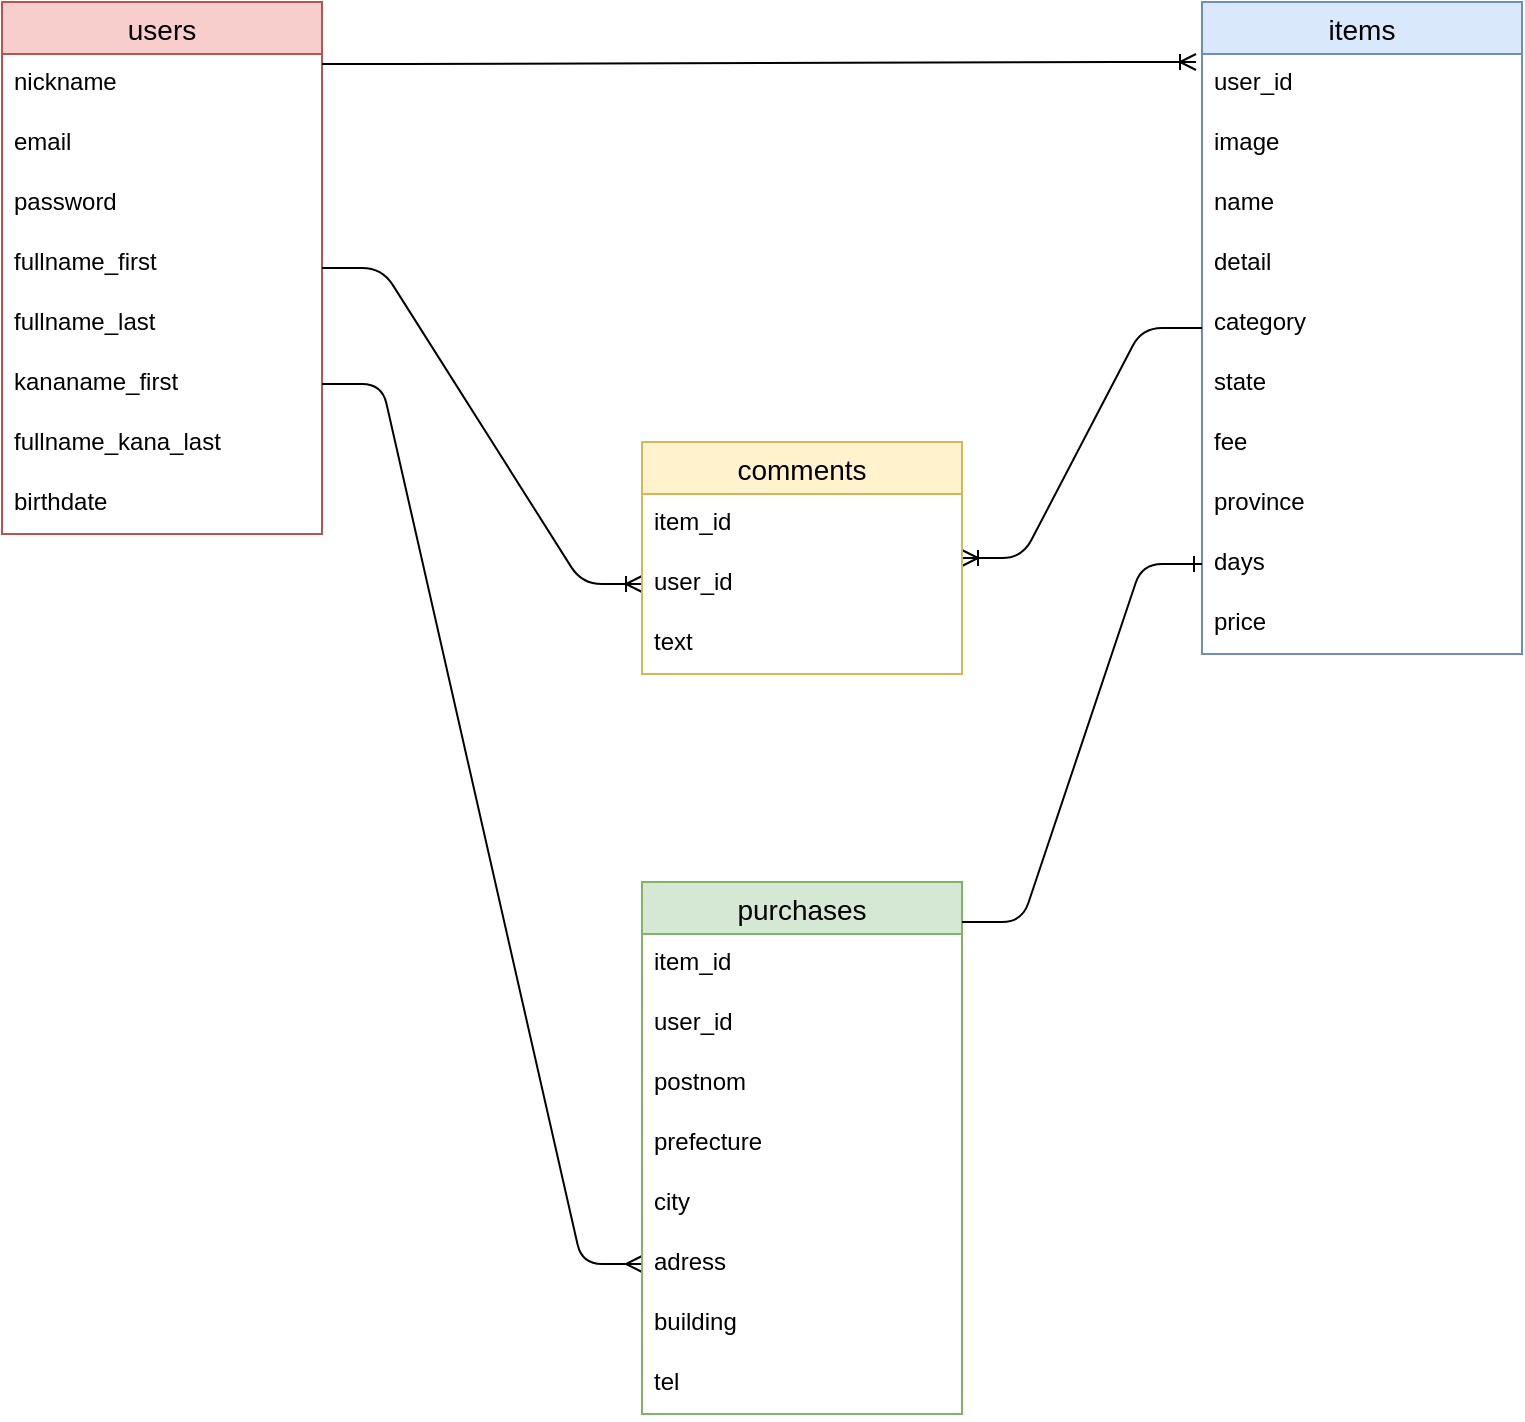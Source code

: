 <mxfile version="13.6.6" type="device"><diagram id="pYdl9xuv1Ufssa3k_8HJ" name="Page-1"><mxGraphModel dx="1127" dy="971" grid="1" gridSize="10" guides="1" tooltips="1" connect="1" arrows="1" fold="1" page="1" pageScale="1" pageWidth="827" pageHeight="1169" math="0" shadow="0"><root><mxCell id="0"/><mxCell id="1" parent="0"/><mxCell id="C-qEE81NguZUEMzG3DxP-15" value="users" style="swimlane;fontStyle=0;childLayout=stackLayout;horizontal=1;startSize=26;horizontalStack=0;resizeParent=1;resizeParentMax=0;resizeLast=0;collapsible=1;marginBottom=0;align=center;fontSize=14;fillColor=#f8cecc;strokeColor=#b85450;" parent="1" vertex="1"><mxGeometry x="40" y="40" width="160" height="266" as="geometry"/></mxCell><mxCell id="C-qEE81NguZUEMzG3DxP-16" value="nickname" style="text;strokeColor=none;fillColor=none;spacingLeft=4;spacingRight=4;overflow=hidden;rotatable=0;points=[[0,0.5],[1,0.5]];portConstraint=eastwest;fontSize=12;" parent="C-qEE81NguZUEMzG3DxP-15" vertex="1"><mxGeometry y="26" width="160" height="30" as="geometry"/></mxCell><mxCell id="C-qEE81NguZUEMzG3DxP-17" value="email" style="text;strokeColor=none;fillColor=none;spacingLeft=4;spacingRight=4;overflow=hidden;rotatable=0;points=[[0,0.5],[1,0.5]];portConstraint=eastwest;fontSize=12;" parent="C-qEE81NguZUEMzG3DxP-15" vertex="1"><mxGeometry y="56" width="160" height="30" as="geometry"/></mxCell><mxCell id="C-qEE81NguZUEMzG3DxP-18" value="password" style="text;strokeColor=none;fillColor=none;spacingLeft=4;spacingRight=4;overflow=hidden;rotatable=0;points=[[0,0.5],[1,0.5]];portConstraint=eastwest;fontSize=12;" parent="C-qEE81NguZUEMzG3DxP-15" vertex="1"><mxGeometry y="86" width="160" height="30" as="geometry"/></mxCell><mxCell id="C-qEE81NguZUEMzG3DxP-19" value="fullname_first" style="text;strokeColor=none;fillColor=none;spacingLeft=4;spacingRight=4;overflow=hidden;rotatable=0;points=[[0,0.5],[1,0.5]];portConstraint=eastwest;fontSize=12;" parent="C-qEE81NguZUEMzG3DxP-15" vertex="1"><mxGeometry y="116" width="160" height="30" as="geometry"/></mxCell><mxCell id="C-qEE81NguZUEMzG3DxP-21" value="fullname_last" style="text;strokeColor=none;fillColor=none;spacingLeft=4;spacingRight=4;overflow=hidden;rotatable=0;points=[[0,0.5],[1,0.5]];portConstraint=eastwest;fontSize=12;" parent="C-qEE81NguZUEMzG3DxP-15" vertex="1"><mxGeometry y="146" width="160" height="30" as="geometry"/></mxCell><mxCell id="C-qEE81NguZUEMzG3DxP-22" value="kananame_first" style="text;strokeColor=none;fillColor=none;spacingLeft=4;spacingRight=4;overflow=hidden;rotatable=0;points=[[0,0.5],[1,0.5]];portConstraint=eastwest;fontSize=12;" parent="C-qEE81NguZUEMzG3DxP-15" vertex="1"><mxGeometry y="176" width="160" height="30" as="geometry"/></mxCell><mxCell id="C-qEE81NguZUEMzG3DxP-23" value="fullname_kana_last" style="text;strokeColor=none;fillColor=none;spacingLeft=4;spacingRight=4;overflow=hidden;rotatable=0;points=[[0,0.5],[1,0.5]];portConstraint=eastwest;fontSize=12;" parent="C-qEE81NguZUEMzG3DxP-15" vertex="1"><mxGeometry y="206" width="160" height="30" as="geometry"/></mxCell><mxCell id="C-qEE81NguZUEMzG3DxP-24" value="birthdate" style="text;strokeColor=none;fillColor=none;spacingLeft=4;spacingRight=4;overflow=hidden;rotatable=0;points=[[0,0.5],[1,0.5]];portConstraint=eastwest;fontSize=12;" parent="C-qEE81NguZUEMzG3DxP-15" vertex="1"><mxGeometry y="236" width="160" height="30" as="geometry"/></mxCell><mxCell id="C-qEE81NguZUEMzG3DxP-25" value="items" style="swimlane;fontStyle=0;childLayout=stackLayout;horizontal=1;startSize=26;horizontalStack=0;resizeParent=1;resizeParentMax=0;resizeLast=0;collapsible=1;marginBottom=0;align=center;fontSize=14;fillColor=#dae8fc;strokeColor=#6c8ebf;" parent="1" vertex="1"><mxGeometry x="640" y="40" width="160" height="326" as="geometry"/></mxCell><mxCell id="C-qEE81NguZUEMzG3DxP-26" value="user_id" style="text;strokeColor=none;fillColor=none;spacingLeft=4;spacingRight=4;overflow=hidden;rotatable=0;points=[[0,0.5],[1,0.5]];portConstraint=eastwest;fontSize=12;" parent="C-qEE81NguZUEMzG3DxP-25" vertex="1"><mxGeometry y="26" width="160" height="30" as="geometry"/></mxCell><mxCell id="C-qEE81NguZUEMzG3DxP-27" value="image" style="text;strokeColor=none;fillColor=none;spacingLeft=4;spacingRight=4;overflow=hidden;rotatable=0;points=[[0,0.5],[1,0.5]];portConstraint=eastwest;fontSize=12;" parent="C-qEE81NguZUEMzG3DxP-25" vertex="1"><mxGeometry y="56" width="160" height="30" as="geometry"/></mxCell><mxCell id="C-qEE81NguZUEMzG3DxP-28" value="name" style="text;strokeColor=none;fillColor=none;spacingLeft=4;spacingRight=4;overflow=hidden;rotatable=0;points=[[0,0.5],[1,0.5]];portConstraint=eastwest;fontSize=12;" parent="C-qEE81NguZUEMzG3DxP-25" vertex="1"><mxGeometry y="86" width="160" height="30" as="geometry"/></mxCell><mxCell id="C-qEE81NguZUEMzG3DxP-31" value="detail" style="text;strokeColor=none;fillColor=none;spacingLeft=4;spacingRight=4;overflow=hidden;rotatable=0;points=[[0,0.5],[1,0.5]];portConstraint=eastwest;fontSize=12;" parent="C-qEE81NguZUEMzG3DxP-25" vertex="1"><mxGeometry y="116" width="160" height="30" as="geometry"/></mxCell><mxCell id="C-qEE81NguZUEMzG3DxP-32" value="category" style="text;strokeColor=none;fillColor=none;spacingLeft=4;spacingRight=4;overflow=hidden;rotatable=0;points=[[0,0.5],[1,0.5]];portConstraint=eastwest;fontSize=12;" parent="C-qEE81NguZUEMzG3DxP-25" vertex="1"><mxGeometry y="146" width="160" height="30" as="geometry"/></mxCell><mxCell id="C-qEE81NguZUEMzG3DxP-33" value="state" style="text;strokeColor=none;fillColor=none;spacingLeft=4;spacingRight=4;overflow=hidden;rotatable=0;points=[[0,0.5],[1,0.5]];portConstraint=eastwest;fontSize=12;" parent="C-qEE81NguZUEMzG3DxP-25" vertex="1"><mxGeometry y="176" width="160" height="30" as="geometry"/></mxCell><mxCell id="C-qEE81NguZUEMzG3DxP-34" value="fee" style="text;strokeColor=none;fillColor=none;spacingLeft=4;spacingRight=4;overflow=hidden;rotatable=0;points=[[0,0.5],[1,0.5]];portConstraint=eastwest;fontSize=12;" parent="C-qEE81NguZUEMzG3DxP-25" vertex="1"><mxGeometry y="206" width="160" height="30" as="geometry"/></mxCell><mxCell id="C-qEE81NguZUEMzG3DxP-35" value="province" style="text;strokeColor=none;fillColor=none;spacingLeft=4;spacingRight=4;overflow=hidden;rotatable=0;points=[[0,0.5],[1,0.5]];portConstraint=eastwest;fontSize=12;" parent="C-qEE81NguZUEMzG3DxP-25" vertex="1"><mxGeometry y="236" width="160" height="30" as="geometry"/></mxCell><mxCell id="C-qEE81NguZUEMzG3DxP-36" value="days" style="text;strokeColor=none;fillColor=none;spacingLeft=4;spacingRight=4;overflow=hidden;rotatable=0;points=[[0,0.5],[1,0.5]];portConstraint=eastwest;fontSize=12;" parent="C-qEE81NguZUEMzG3DxP-25" vertex="1"><mxGeometry y="266" width="160" height="30" as="geometry"/></mxCell><mxCell id="C-qEE81NguZUEMzG3DxP-37" value="price" style="text;strokeColor=none;fillColor=none;spacingLeft=4;spacingRight=4;overflow=hidden;rotatable=0;points=[[0,0.5],[1,0.5]];portConstraint=eastwest;fontSize=12;" parent="C-qEE81NguZUEMzG3DxP-25" vertex="1"><mxGeometry y="296" width="160" height="30" as="geometry"/></mxCell><mxCell id="C-qEE81NguZUEMzG3DxP-38" value="" style="edgeStyle=entityRelationEdgeStyle;fontSize=12;html=1;endArrow=ERoneToMany;exitX=1;exitY=0.167;exitDx=0;exitDy=0;exitPerimeter=0;" parent="1" source="C-qEE81NguZUEMzG3DxP-16" edge="1"><mxGeometry width="100" height="100" relative="1" as="geometry"><mxPoint x="210" y="70" as="sourcePoint"/><mxPoint x="637" y="70" as="targetPoint"/></mxGeometry></mxCell><mxCell id="C-qEE81NguZUEMzG3DxP-43" value="" style="edgeStyle=entityRelationEdgeStyle;fontSize=12;html=1;endArrow=ERoneToMany;" parent="1" source="C-qEE81NguZUEMzG3DxP-15" target="C-qEE81NguZUEMzG3DxP-41" edge="1"><mxGeometry width="100" height="100" relative="1" as="geometry"><mxPoint x="360" y="780" as="sourcePoint"/><mxPoint x="460" y="680" as="targetPoint"/></mxGeometry></mxCell><mxCell id="C-qEE81NguZUEMzG3DxP-44" value="" style="edgeStyle=entityRelationEdgeStyle;fontSize=12;html=1;endArrow=ERoneToMany;" parent="1" source="C-qEE81NguZUEMzG3DxP-25" target="C-qEE81NguZUEMzG3DxP-39" edge="1"><mxGeometry width="100" height="100" relative="1" as="geometry"><mxPoint x="360" y="780" as="sourcePoint"/><mxPoint x="520" y="570" as="targetPoint"/></mxGeometry></mxCell><mxCell id="C-qEE81NguZUEMzG3DxP-59" value="" style="edgeStyle=entityRelationEdgeStyle;fontSize=12;html=1;endArrow=ERmany;exitX=1;exitY=0.5;exitDx=0;exitDy=0;" parent="1" source="C-qEE81NguZUEMzG3DxP-22" target="C-qEE81NguZUEMzG3DxP-55" edge="1"><mxGeometry width="100" height="100" relative="1" as="geometry"><mxPoint x="360" y="780" as="sourcePoint"/><mxPoint x="460" y="680" as="targetPoint"/></mxGeometry></mxCell><mxCell id="C-qEE81NguZUEMzG3DxP-39" value="comments" style="swimlane;fontStyle=0;childLayout=stackLayout;horizontal=1;startSize=26;horizontalStack=0;resizeParent=1;resizeParentMax=0;resizeLast=0;collapsible=1;marginBottom=0;align=center;fontSize=14;fillColor=#fff2cc;strokeColor=#d6b656;" parent="1" vertex="1"><mxGeometry x="360" y="260" width="160" height="116" as="geometry"/></mxCell><mxCell id="C-qEE81NguZUEMzG3DxP-40" value="item_id" style="text;strokeColor=none;fillColor=none;spacingLeft=4;spacingRight=4;overflow=hidden;rotatable=0;points=[[0,0.5],[1,0.5]];portConstraint=eastwest;fontSize=12;" parent="C-qEE81NguZUEMzG3DxP-39" vertex="1"><mxGeometry y="26" width="160" height="30" as="geometry"/></mxCell><mxCell id="C-qEE81NguZUEMzG3DxP-41" value="user_id" style="text;strokeColor=none;fillColor=none;spacingLeft=4;spacingRight=4;overflow=hidden;rotatable=0;points=[[0,0.5],[1,0.5]];portConstraint=eastwest;fontSize=12;" parent="C-qEE81NguZUEMzG3DxP-39" vertex="1"><mxGeometry y="56" width="160" height="30" as="geometry"/></mxCell><mxCell id="C-qEE81NguZUEMzG3DxP-42" value="text" style="text;strokeColor=none;fillColor=none;spacingLeft=4;spacingRight=4;overflow=hidden;rotatable=0;points=[[0,0.5],[1,0.5]];portConstraint=eastwest;fontSize=12;" parent="C-qEE81NguZUEMzG3DxP-39" vertex="1"><mxGeometry y="86" width="160" height="30" as="geometry"/></mxCell><mxCell id="C-qEE81NguZUEMzG3DxP-49" value="purchases" style="swimlane;fontStyle=0;childLayout=stackLayout;horizontal=1;startSize=26;horizontalStack=0;resizeParent=1;resizeParentMax=0;resizeLast=0;collapsible=1;marginBottom=0;align=center;fontSize=14;fillColor=#d5e8d4;strokeColor=#82b366;" parent="1" vertex="1"><mxGeometry x="360" y="480" width="160" height="266" as="geometry"/></mxCell><mxCell id="C-qEE81NguZUEMzG3DxP-50" value="item_id" style="text;strokeColor=none;fillColor=none;spacingLeft=4;spacingRight=4;overflow=hidden;rotatable=0;points=[[0,0.5],[1,0.5]];portConstraint=eastwest;fontSize=12;" parent="C-qEE81NguZUEMzG3DxP-49" vertex="1"><mxGeometry y="26" width="160" height="30" as="geometry"/></mxCell><mxCell id="C-qEE81NguZUEMzG3DxP-51" value="user_id" style="text;strokeColor=none;fillColor=none;spacingLeft=4;spacingRight=4;overflow=hidden;rotatable=0;points=[[0,0.5],[1,0.5]];portConstraint=eastwest;fontSize=12;" parent="C-qEE81NguZUEMzG3DxP-49" vertex="1"><mxGeometry y="56" width="160" height="30" as="geometry"/></mxCell><mxCell id="C-qEE81NguZUEMzG3DxP-52" value="postnom" style="text;strokeColor=none;fillColor=none;spacingLeft=4;spacingRight=4;overflow=hidden;rotatable=0;points=[[0,0.5],[1,0.5]];portConstraint=eastwest;fontSize=12;" parent="C-qEE81NguZUEMzG3DxP-49" vertex="1"><mxGeometry y="86" width="160" height="30" as="geometry"/></mxCell><mxCell id="C-qEE81NguZUEMzG3DxP-53" value="prefecture" style="text;strokeColor=none;fillColor=none;spacingLeft=4;spacingRight=4;overflow=hidden;rotatable=0;points=[[0,0.5],[1,0.5]];portConstraint=eastwest;fontSize=12;" parent="C-qEE81NguZUEMzG3DxP-49" vertex="1"><mxGeometry y="116" width="160" height="30" as="geometry"/></mxCell><mxCell id="C-qEE81NguZUEMzG3DxP-54" value="city" style="text;strokeColor=none;fillColor=none;spacingLeft=4;spacingRight=4;overflow=hidden;rotatable=0;points=[[0,0.5],[1,0.5]];portConstraint=eastwest;fontSize=12;" parent="C-qEE81NguZUEMzG3DxP-49" vertex="1"><mxGeometry y="146" width="160" height="30" as="geometry"/></mxCell><mxCell id="C-qEE81NguZUEMzG3DxP-55" value="adress" style="text;strokeColor=none;fillColor=none;spacingLeft=4;spacingRight=4;overflow=hidden;rotatable=0;points=[[0,0.5],[1,0.5]];portConstraint=eastwest;fontSize=12;" parent="C-qEE81NguZUEMzG3DxP-49" vertex="1"><mxGeometry y="176" width="160" height="30" as="geometry"/></mxCell><mxCell id="C-qEE81NguZUEMzG3DxP-56" value="building" style="text;strokeColor=none;fillColor=none;spacingLeft=4;spacingRight=4;overflow=hidden;rotatable=0;points=[[0,0.5],[1,0.5]];portConstraint=eastwest;fontSize=12;" parent="C-qEE81NguZUEMzG3DxP-49" vertex="1"><mxGeometry y="206" width="160" height="30" as="geometry"/></mxCell><mxCell id="C-qEE81NguZUEMzG3DxP-57" value="tel" style="text;strokeColor=none;fillColor=none;spacingLeft=4;spacingRight=4;overflow=hidden;rotatable=0;points=[[0,0.5],[1,0.5]];portConstraint=eastwest;fontSize=12;" parent="C-qEE81NguZUEMzG3DxP-49" vertex="1"><mxGeometry y="236" width="160" height="30" as="geometry"/></mxCell><mxCell id="ljwaplz4Rr48G2hDcbdO-2" value="" style="edgeStyle=entityRelationEdgeStyle;fontSize=12;html=1;endArrow=ERone;endFill=1;entryX=0;entryY=0.5;entryDx=0;entryDy=0;" edge="1" parent="1" target="C-qEE81NguZUEMzG3DxP-36"><mxGeometry width="100" height="100" relative="1" as="geometry"><mxPoint x="520" y="500" as="sourcePoint"/><mxPoint x="620" y="400" as="targetPoint"/></mxGeometry></mxCell></root></mxGraphModel></diagram></mxfile>